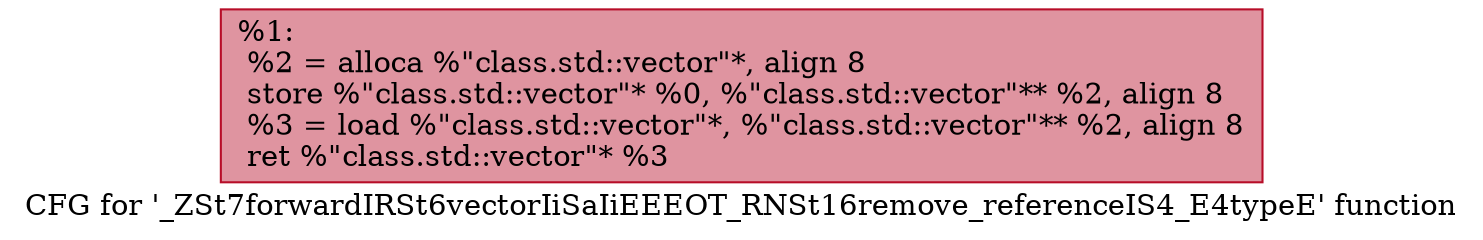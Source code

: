 digraph "CFG for '_ZSt7forwardIRSt6vectorIiSaIiEEEOT_RNSt16remove_referenceIS4_E4typeE' function" {
	label="CFG for '_ZSt7forwardIRSt6vectorIiSaIiEEEOT_RNSt16remove_referenceIS4_E4typeE' function";

	Node0x559aeab6d630 [shape=record,color="#b70d28ff", style=filled, fillcolor="#b70d2870",label="{%1:\l  %2 = alloca %\"class.std::vector\"*, align 8\l  store %\"class.std::vector\"* %0, %\"class.std::vector\"** %2, align 8\l  %3 = load %\"class.std::vector\"*, %\"class.std::vector\"** %2, align 8\l  ret %\"class.std::vector\"* %3\l}"];
}
